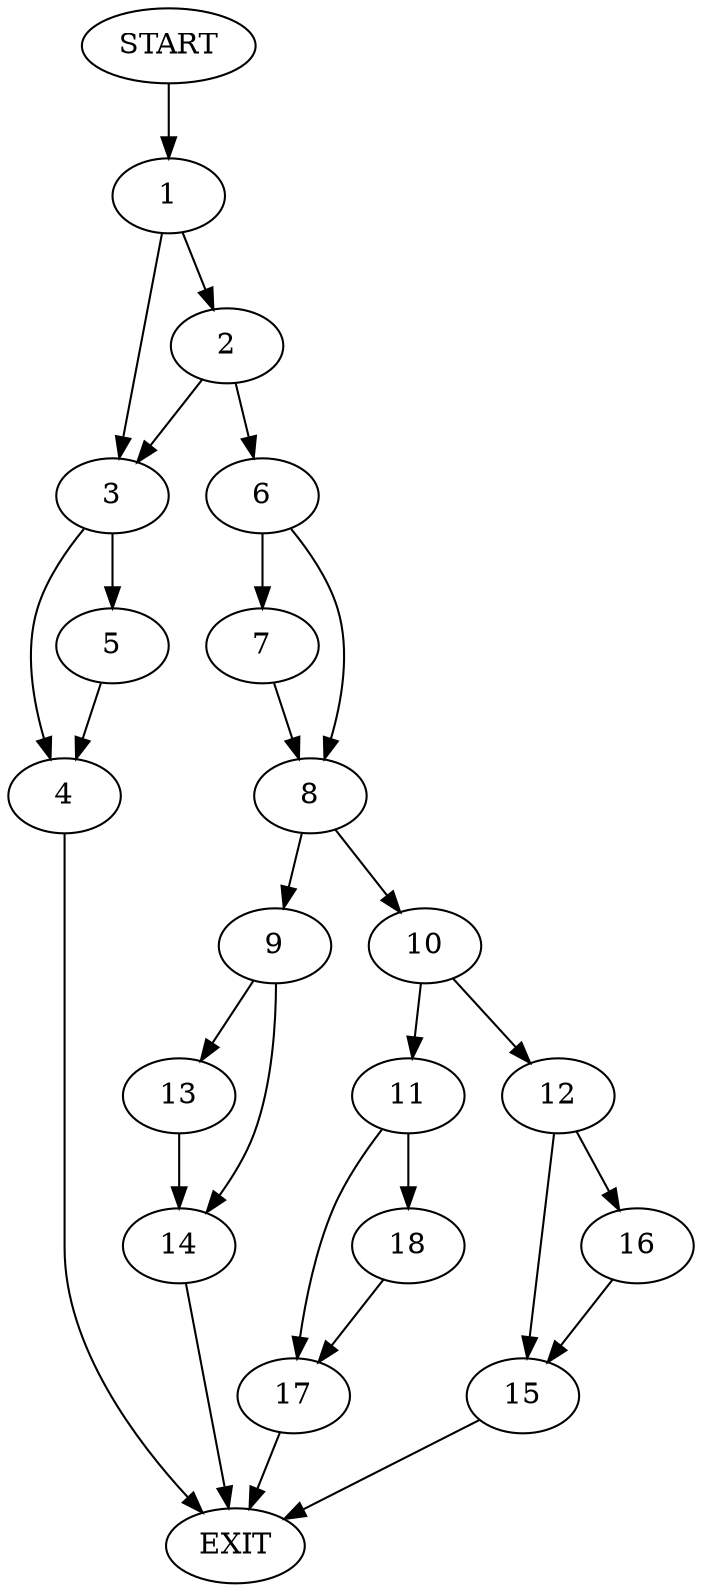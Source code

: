 digraph {
0 [label="START"]
19 [label="EXIT"]
0 -> 1
1 -> 2
1 -> 3
3 -> 4
3 -> 5
2 -> 3
2 -> 6
6 -> 7
6 -> 8
5 -> 4
4 -> 19
7 -> 8
8 -> 9
8 -> 10
10 -> 11
10 -> 12
9 -> 13
9 -> 14
13 -> 14
14 -> 19
12 -> 15
12 -> 16
11 -> 17
11 -> 18
15 -> 19
16 -> 15
18 -> 17
17 -> 19
}
